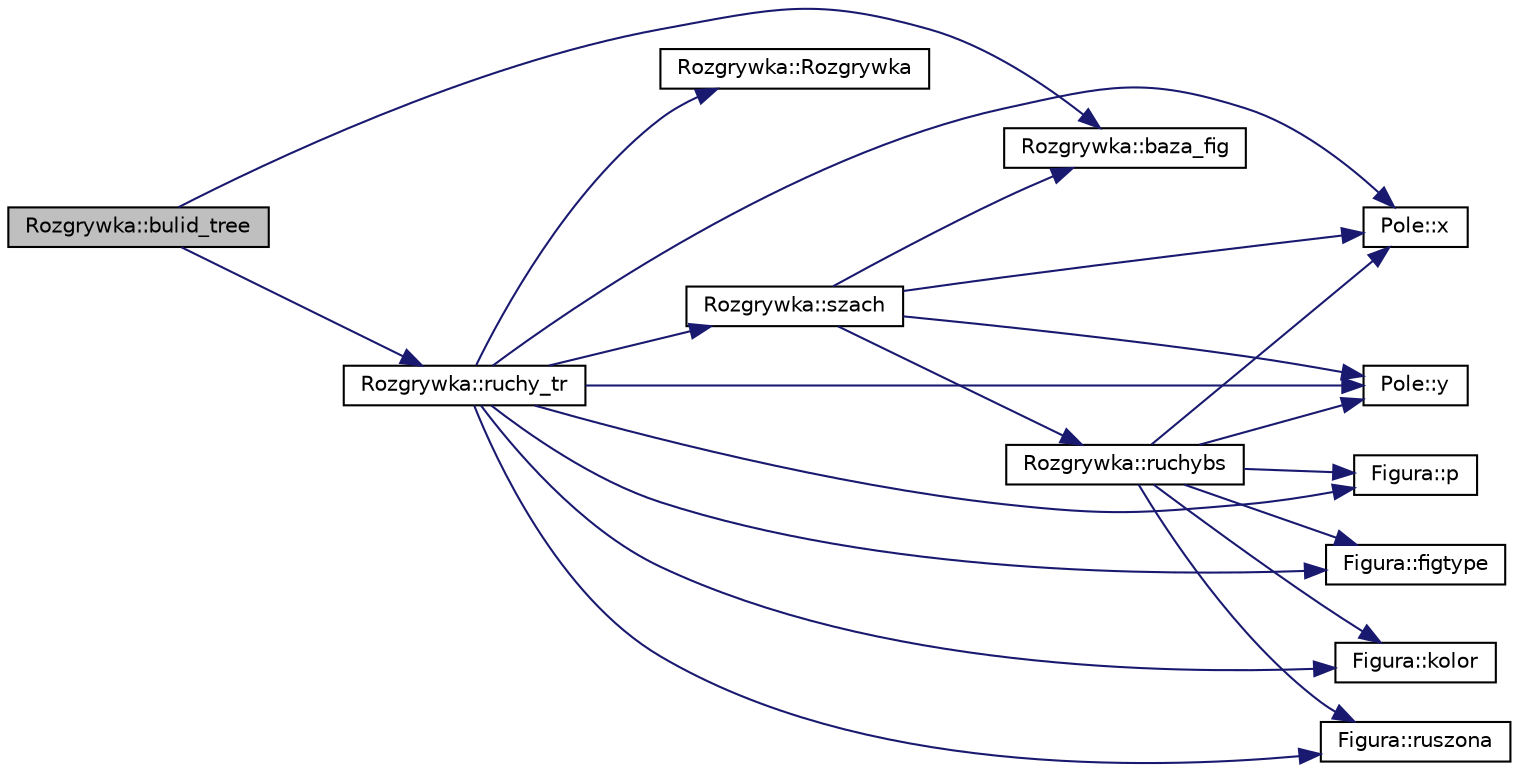 digraph G
{
  edge [fontname="Helvetica",fontsize="10",labelfontname="Helvetica",labelfontsize="10"];
  node [fontname="Helvetica",fontsize="10",shape=record];
  rankdir="LR";
  Node1 [label="Rozgrywka::bulid_tree",height=0.2,width=0.4,color="black", fillcolor="grey75", style="filled" fontcolor="black"];
  Node1 -> Node2 [color="midnightblue",fontsize="10",style="solid"];
  Node2 [label="Rozgrywka::baza_fig",height=0.2,width=0.4,color="black", fillcolor="white", style="filled",URL="$class_rozgrywka.html#abfd6a95d3288f6756092a3fd1f48caea"];
  Node1 -> Node3 [color="midnightblue",fontsize="10",style="solid"];
  Node3 [label="Rozgrywka::ruchy_tr",height=0.2,width=0.4,color="black", fillcolor="white", style="filled",URL="$class_rozgrywka.html#a645745edda67c70e61ccd6c846ea9548"];
  Node3 -> Node4 [color="midnightblue",fontsize="10",style="solid"];
  Node4 [label="Figura::p",height=0.2,width=0.4,color="black", fillcolor="white", style="filled",URL="$class_figura.html#ac5058dfe52b695fffaa14f1321ad94d1"];
  Node3 -> Node5 [color="midnightblue",fontsize="10",style="solid"];
  Node5 [label="Pole::x",height=0.2,width=0.4,color="black", fillcolor="white", style="filled",URL="$class_pole.html#a98c066edfecd654b32bb8de07ad5e881"];
  Node3 -> Node6 [color="midnightblue",fontsize="10",style="solid"];
  Node6 [label="Pole::y",height=0.2,width=0.4,color="black", fillcolor="white", style="filled",URL="$class_pole.html#ae4c64d84a6102c61466f528ba4c23a15"];
  Node3 -> Node7 [color="midnightblue",fontsize="10",style="solid"];
  Node7 [label="Figura::figtype",height=0.2,width=0.4,color="black", fillcolor="white", style="filled",URL="$class_figura.html#ae2e0fe45dd744aa23073ea3435473e6a"];
  Node3 -> Node8 [color="midnightblue",fontsize="10",style="solid"];
  Node8 [label="Figura::kolor",height=0.2,width=0.4,color="black", fillcolor="white", style="filled",URL="$class_figura.html#a27f2e3dea90096db8ae8b9a7bd37373e"];
  Node3 -> Node9 [color="midnightblue",fontsize="10",style="solid"];
  Node9 [label="Rozgrywka::Rozgrywka",height=0.2,width=0.4,color="black", fillcolor="white", style="filled",URL="$class_rozgrywka.html#af52c70a887231f981d29958a1813bc1b"];
  Node3 -> Node10 [color="midnightblue",fontsize="10",style="solid"];
  Node10 [label="Rozgrywka::szach",height=0.2,width=0.4,color="black", fillcolor="white", style="filled",URL="$class_rozgrywka.html#ac3b8130edcb63f1f828e6e613a2cc05c"];
  Node10 -> Node2 [color="midnightblue",fontsize="10",style="solid"];
  Node10 -> Node5 [color="midnightblue",fontsize="10",style="solid"];
  Node10 -> Node6 [color="midnightblue",fontsize="10",style="solid"];
  Node10 -> Node11 [color="midnightblue",fontsize="10",style="solid"];
  Node11 [label="Rozgrywka::ruchybs",height=0.2,width=0.4,color="black", fillcolor="white", style="filled",URL="$class_rozgrywka.html#ac50b0a9d83d128bd38b3f71bd161378c"];
  Node11 -> Node4 [color="midnightblue",fontsize="10",style="solid"];
  Node11 -> Node5 [color="midnightblue",fontsize="10",style="solid"];
  Node11 -> Node6 [color="midnightblue",fontsize="10",style="solid"];
  Node11 -> Node7 [color="midnightblue",fontsize="10",style="solid"];
  Node11 -> Node8 [color="midnightblue",fontsize="10",style="solid"];
  Node11 -> Node12 [color="midnightblue",fontsize="10",style="solid"];
  Node12 [label="Figura::ruszona",height=0.2,width=0.4,color="black", fillcolor="white", style="filled",URL="$class_figura.html#aaffdaf6aa965b20fab82f76b56e6b339"];
  Node3 -> Node12 [color="midnightblue",fontsize="10",style="solid"];
}
